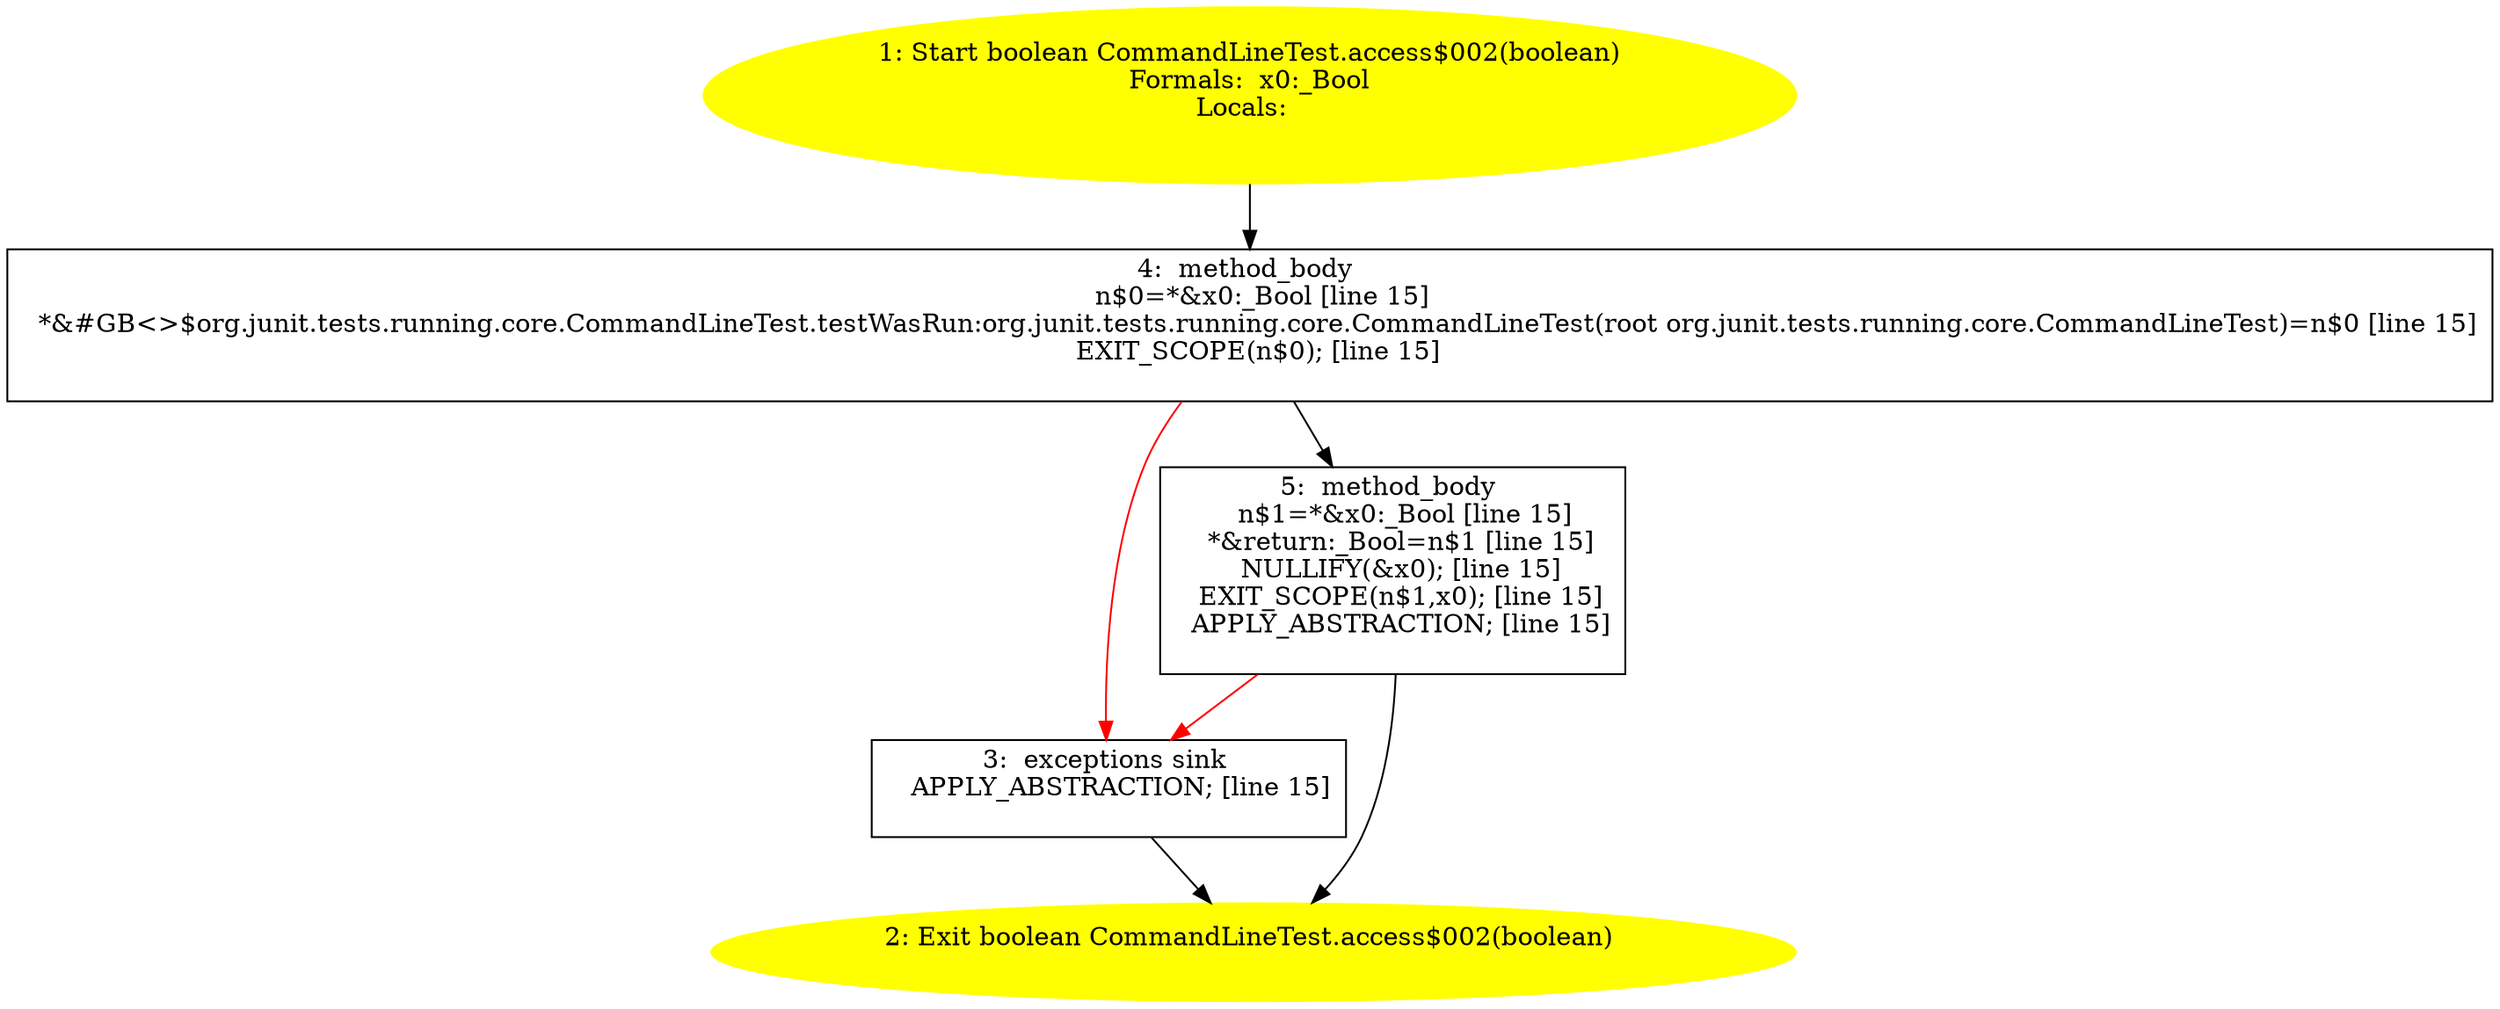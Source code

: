 /* @generated */
digraph cfg {
"org.junit.tests.running.core.CommandLineTest.access$002(boolean):boolean.7ba6ec621c0671ebbc8199d3befa2f5d_1" [label="1: Start boolean CommandLineTest.access$002(boolean)\nFormals:  x0:_Bool\nLocals:  \n  " color=yellow style=filled]
	

	 "org.junit.tests.running.core.CommandLineTest.access$002(boolean):boolean.7ba6ec621c0671ebbc8199d3befa2f5d_1" -> "org.junit.tests.running.core.CommandLineTest.access$002(boolean):boolean.7ba6ec621c0671ebbc8199d3befa2f5d_4" ;
"org.junit.tests.running.core.CommandLineTest.access$002(boolean):boolean.7ba6ec621c0671ebbc8199d3befa2f5d_2" [label="2: Exit boolean CommandLineTest.access$002(boolean) \n  " color=yellow style=filled]
	

"org.junit.tests.running.core.CommandLineTest.access$002(boolean):boolean.7ba6ec621c0671ebbc8199d3befa2f5d_3" [label="3:  exceptions sink \n   APPLY_ABSTRACTION; [line 15]\n " shape="box"]
	

	 "org.junit.tests.running.core.CommandLineTest.access$002(boolean):boolean.7ba6ec621c0671ebbc8199d3befa2f5d_3" -> "org.junit.tests.running.core.CommandLineTest.access$002(boolean):boolean.7ba6ec621c0671ebbc8199d3befa2f5d_2" ;
"org.junit.tests.running.core.CommandLineTest.access$002(boolean):boolean.7ba6ec621c0671ebbc8199d3befa2f5d_4" [label="4:  method_body \n   n$0=*&x0:_Bool [line 15]\n  *&#GB<>$org.junit.tests.running.core.CommandLineTest.testWasRun:org.junit.tests.running.core.CommandLineTest(root org.junit.tests.running.core.CommandLineTest)=n$0 [line 15]\n  EXIT_SCOPE(n$0); [line 15]\n " shape="box"]
	

	 "org.junit.tests.running.core.CommandLineTest.access$002(boolean):boolean.7ba6ec621c0671ebbc8199d3befa2f5d_4" -> "org.junit.tests.running.core.CommandLineTest.access$002(boolean):boolean.7ba6ec621c0671ebbc8199d3befa2f5d_5" ;
	 "org.junit.tests.running.core.CommandLineTest.access$002(boolean):boolean.7ba6ec621c0671ebbc8199d3befa2f5d_4" -> "org.junit.tests.running.core.CommandLineTest.access$002(boolean):boolean.7ba6ec621c0671ebbc8199d3befa2f5d_3" [color="red" ];
"org.junit.tests.running.core.CommandLineTest.access$002(boolean):boolean.7ba6ec621c0671ebbc8199d3befa2f5d_5" [label="5:  method_body \n   n$1=*&x0:_Bool [line 15]\n  *&return:_Bool=n$1 [line 15]\n  NULLIFY(&x0); [line 15]\n  EXIT_SCOPE(n$1,x0); [line 15]\n  APPLY_ABSTRACTION; [line 15]\n " shape="box"]
	

	 "org.junit.tests.running.core.CommandLineTest.access$002(boolean):boolean.7ba6ec621c0671ebbc8199d3befa2f5d_5" -> "org.junit.tests.running.core.CommandLineTest.access$002(boolean):boolean.7ba6ec621c0671ebbc8199d3befa2f5d_2" ;
	 "org.junit.tests.running.core.CommandLineTest.access$002(boolean):boolean.7ba6ec621c0671ebbc8199d3befa2f5d_5" -> "org.junit.tests.running.core.CommandLineTest.access$002(boolean):boolean.7ba6ec621c0671ebbc8199d3befa2f5d_3" [color="red" ];
}
